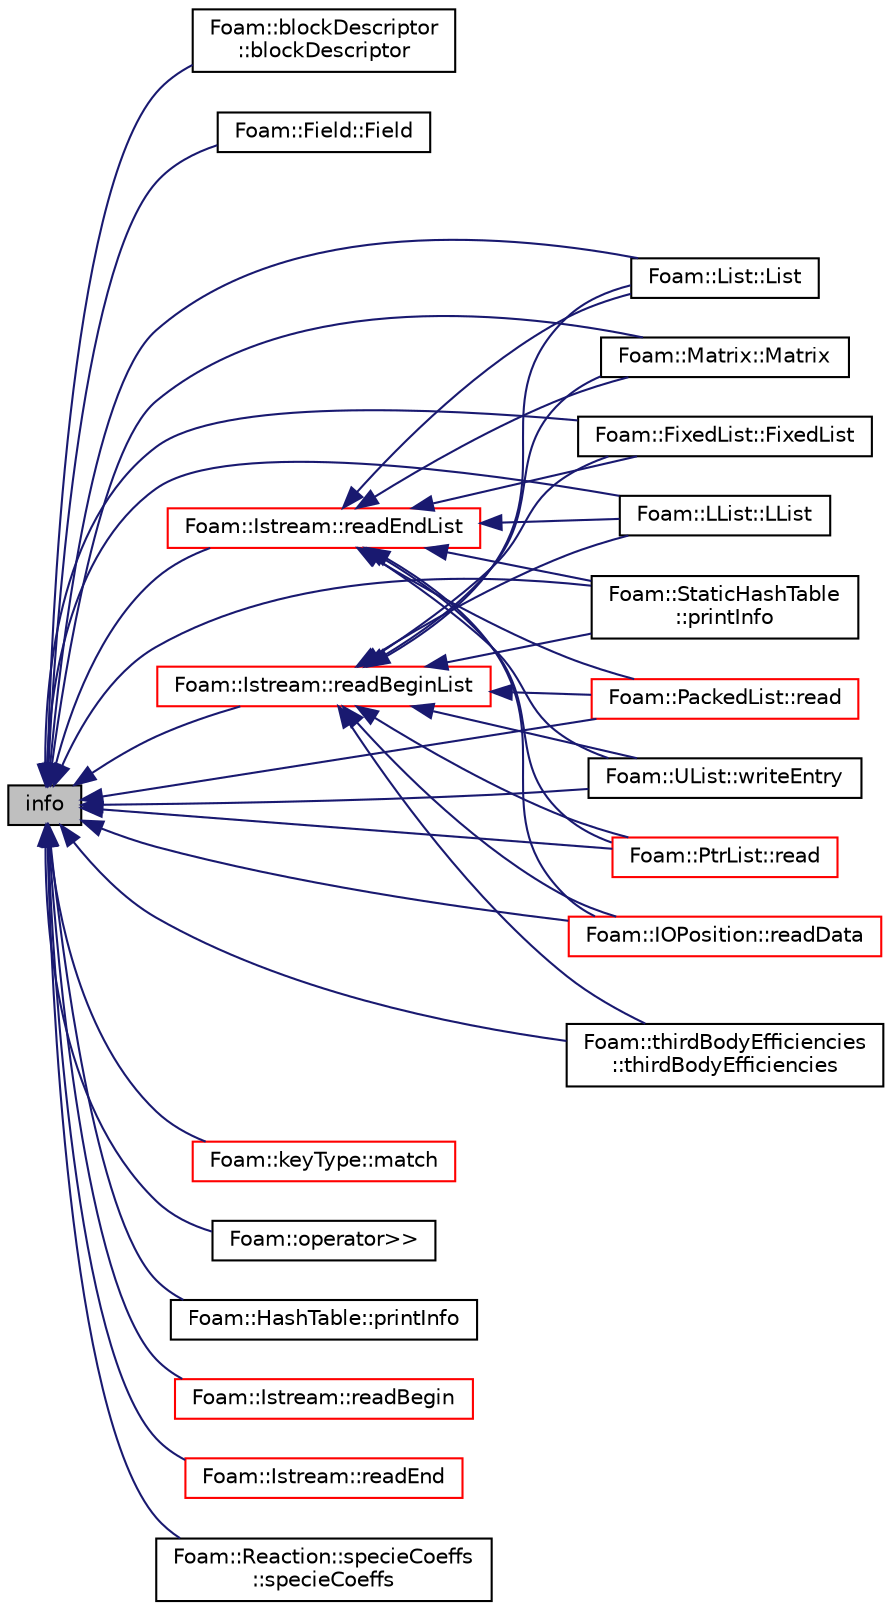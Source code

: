 digraph "info"
{
  bgcolor="transparent";
  edge [fontname="Helvetica",fontsize="10",labelfontname="Helvetica",labelfontsize="10"];
  node [fontname="Helvetica",fontsize="10",shape=record];
  rankdir="LR";
  Node1 [label="info",height=0.2,width=0.4,color="black", fillcolor="grey75", style="filled", fontcolor="black"];
  Node1 -> Node2 [dir="back",color="midnightblue",fontsize="10",style="solid",fontname="Helvetica"];
  Node2 [label="Foam::blockDescriptor\l::blockDescriptor",height=0.2,width=0.4,color="black",URL="$a00147.html#a00eb99a211b093415fcdeca89e0ef220",tooltip="Construct from Istream. "];
  Node1 -> Node3 [dir="back",color="midnightblue",fontsize="10",style="solid",fontname="Helvetica"];
  Node3 [label="Foam::Field::Field",height=0.2,width=0.4,color="black",URL="$a00754.html#a7c7798a471c99613de775e23bbe76b8f",tooltip="Construct from a dictionary entry. "];
  Node1 -> Node4 [dir="back",color="midnightblue",fontsize="10",style="solid",fontname="Helvetica"];
  Node4 [label="Foam::FixedList::FixedList",height=0.2,width=0.4,color="black",URL="$a00823.html#a96fc89cc5cd7ef81f0d49bfb25247021",tooltip="Construct from Istream. "];
  Node1 -> Node5 [dir="back",color="midnightblue",fontsize="10",style="solid",fontname="Helvetica"];
  Node5 [label="Foam::List::List",height=0.2,width=0.4,color="black",URL="$a01364.html#a14f9ee6bb196d1f585f55ea49dc15a0c",tooltip="Construct from Istream. "];
  Node1 -> Node6 [dir="back",color="midnightblue",fontsize="10",style="solid",fontname="Helvetica"];
  Node6 [label="Foam::LList::LList",height=0.2,width=0.4,color="black",URL="$a01371.html#aa632aa973f33404a158c0481ead8a78b",tooltip="Construct from Istream. "];
  Node1 -> Node7 [dir="back",color="midnightblue",fontsize="10",style="solid",fontname="Helvetica"];
  Node7 [label="Foam::keyType::match",height=0.2,width=0.4,color="red",URL="$a01229.html#a8e8c7d37853e590db3b2349f111bed77",tooltip="Smart match as regular expression or as a string. "];
  Node1 -> Node8 [dir="back",color="midnightblue",fontsize="10",style="solid",fontname="Helvetica"];
  Node8 [label="Foam::Matrix::Matrix",height=0.2,width=0.4,color="black",URL="$a01438.html#aa92976d4353b6683c4f4b1b50a536502",tooltip="Construct from Istream. "];
  Node1 -> Node9 [dir="back",color="midnightblue",fontsize="10",style="solid",fontname="Helvetica"];
  Node9 [label="Foam::operator\>\>",height=0.2,width=0.4,color="black",URL="$a10733.html#ae138a2a110d0a07026967ee5edbf2e71"];
  Node1 -> Node10 [dir="back",color="midnightblue",fontsize="10",style="solid",fontname="Helvetica"];
  Node10 [label="Foam::StaticHashTable\l::printInfo",height=0.2,width=0.4,color="black",URL="$a02442.html#aa83f51c128dc4622568ef2cf81ded527",tooltip="Print information. "];
  Node1 -> Node11 [dir="back",color="midnightblue",fontsize="10",style="solid",fontname="Helvetica"];
  Node11 [label="Foam::HashTable::printInfo",height=0.2,width=0.4,color="black",URL="$a00984.html#aa83f51c128dc4622568ef2cf81ded527",tooltip="Print information. "];
  Node1 -> Node12 [dir="back",color="midnightblue",fontsize="10",style="solid",fontname="Helvetica"];
  Node12 [label="Foam::PtrList::read",height=0.2,width=0.4,color="red",URL="$a02033.html#a13f28f6f50da188010f20f60b92f4f39",tooltip="Read from Istream using given Istream constructor class. "];
  Node1 -> Node13 [dir="back",color="midnightblue",fontsize="10",style="solid",fontname="Helvetica"];
  Node13 [label="Foam::PackedList::read",height=0.2,width=0.4,color="red",URL="$a01757.html#a223c472410515286cf5050b0b7b37396",tooltip="Clear list and read from stream. "];
  Node1 -> Node14 [dir="back",color="midnightblue",fontsize="10",style="solid",fontname="Helvetica"];
  Node14 [label="Foam::Istream::readBegin",height=0.2,width=0.4,color="red",URL="$a01199.html#a0f770b511770a752d65282976e8a8078"];
  Node1 -> Node15 [dir="back",color="midnightblue",fontsize="10",style="solid",fontname="Helvetica"];
  Node15 [label="Foam::Istream::readBeginList",height=0.2,width=0.4,color="red",URL="$a01199.html#adb9b1a5ac1aacc94b9998439303acfa7"];
  Node15 -> Node4 [dir="back",color="midnightblue",fontsize="10",style="solid",fontname="Helvetica"];
  Node15 -> Node5 [dir="back",color="midnightblue",fontsize="10",style="solid",fontname="Helvetica"];
  Node15 -> Node6 [dir="back",color="midnightblue",fontsize="10",style="solid",fontname="Helvetica"];
  Node15 -> Node8 [dir="back",color="midnightblue",fontsize="10",style="solid",fontname="Helvetica"];
  Node15 -> Node10 [dir="back",color="midnightblue",fontsize="10",style="solid",fontname="Helvetica"];
  Node15 -> Node12 [dir="back",color="midnightblue",fontsize="10",style="solid",fontname="Helvetica"];
  Node15 -> Node13 [dir="back",color="midnightblue",fontsize="10",style="solid",fontname="Helvetica"];
  Node15 -> Node16 [dir="back",color="midnightblue",fontsize="10",style="solid",fontname="Helvetica"];
  Node16 [label="Foam::IOPosition::readData",height=0.2,width=0.4,color="red",URL="$a01183.html#af01264cee7588de77f4021f7c9322549"];
  Node15 -> Node17 [dir="back",color="midnightblue",fontsize="10",style="solid",fontname="Helvetica"];
  Node17 [label="Foam::thirdBodyEfficiencies\l::thirdBodyEfficiencies",height=0.2,width=0.4,color="black",URL="$a02605.html#aece973b4d66b7d623d7afa421feb9395",tooltip="Construct from Istream. "];
  Node15 -> Node18 [dir="back",color="midnightblue",fontsize="10",style="solid",fontname="Helvetica"];
  Node18 [label="Foam::UList::writeEntry",height=0.2,width=0.4,color="black",URL="$a02735.html#a7bd1878bce81bf4174dea56840d4a007",tooltip="Write the UList as a dictionary entry with keyword. "];
  Node1 -> Node16 [dir="back",color="midnightblue",fontsize="10",style="solid",fontname="Helvetica"];
  Node1 -> Node19 [dir="back",color="midnightblue",fontsize="10",style="solid",fontname="Helvetica"];
  Node19 [label="Foam::Istream::readEnd",height=0.2,width=0.4,color="red",URL="$a01199.html#a092d231ce97840ca80cad9b0e98acbb8"];
  Node1 -> Node20 [dir="back",color="midnightblue",fontsize="10",style="solid",fontname="Helvetica"];
  Node20 [label="Foam::Istream::readEndList",height=0.2,width=0.4,color="red",URL="$a01199.html#a3fbb1d26a1c975ed5be8df0056c863dd"];
  Node20 -> Node4 [dir="back",color="midnightblue",fontsize="10",style="solid",fontname="Helvetica"];
  Node20 -> Node5 [dir="back",color="midnightblue",fontsize="10",style="solid",fontname="Helvetica"];
  Node20 -> Node6 [dir="back",color="midnightblue",fontsize="10",style="solid",fontname="Helvetica"];
  Node20 -> Node8 [dir="back",color="midnightblue",fontsize="10",style="solid",fontname="Helvetica"];
  Node20 -> Node10 [dir="back",color="midnightblue",fontsize="10",style="solid",fontname="Helvetica"];
  Node20 -> Node12 [dir="back",color="midnightblue",fontsize="10",style="solid",fontname="Helvetica"];
  Node20 -> Node13 [dir="back",color="midnightblue",fontsize="10",style="solid",fontname="Helvetica"];
  Node20 -> Node16 [dir="back",color="midnightblue",fontsize="10",style="solid",fontname="Helvetica"];
  Node20 -> Node18 [dir="back",color="midnightblue",fontsize="10",style="solid",fontname="Helvetica"];
  Node1 -> Node21 [dir="back",color="midnightblue",fontsize="10",style="solid",fontname="Helvetica"];
  Node21 [label="Foam::Reaction::specieCoeffs\l::specieCoeffs",height=0.2,width=0.4,color="black",URL="$a02393.html#a9b84deb388790337f13f6cb82367964a"];
  Node1 -> Node17 [dir="back",color="midnightblue",fontsize="10",style="solid",fontname="Helvetica"];
  Node1 -> Node18 [dir="back",color="midnightblue",fontsize="10",style="solid",fontname="Helvetica"];
}
